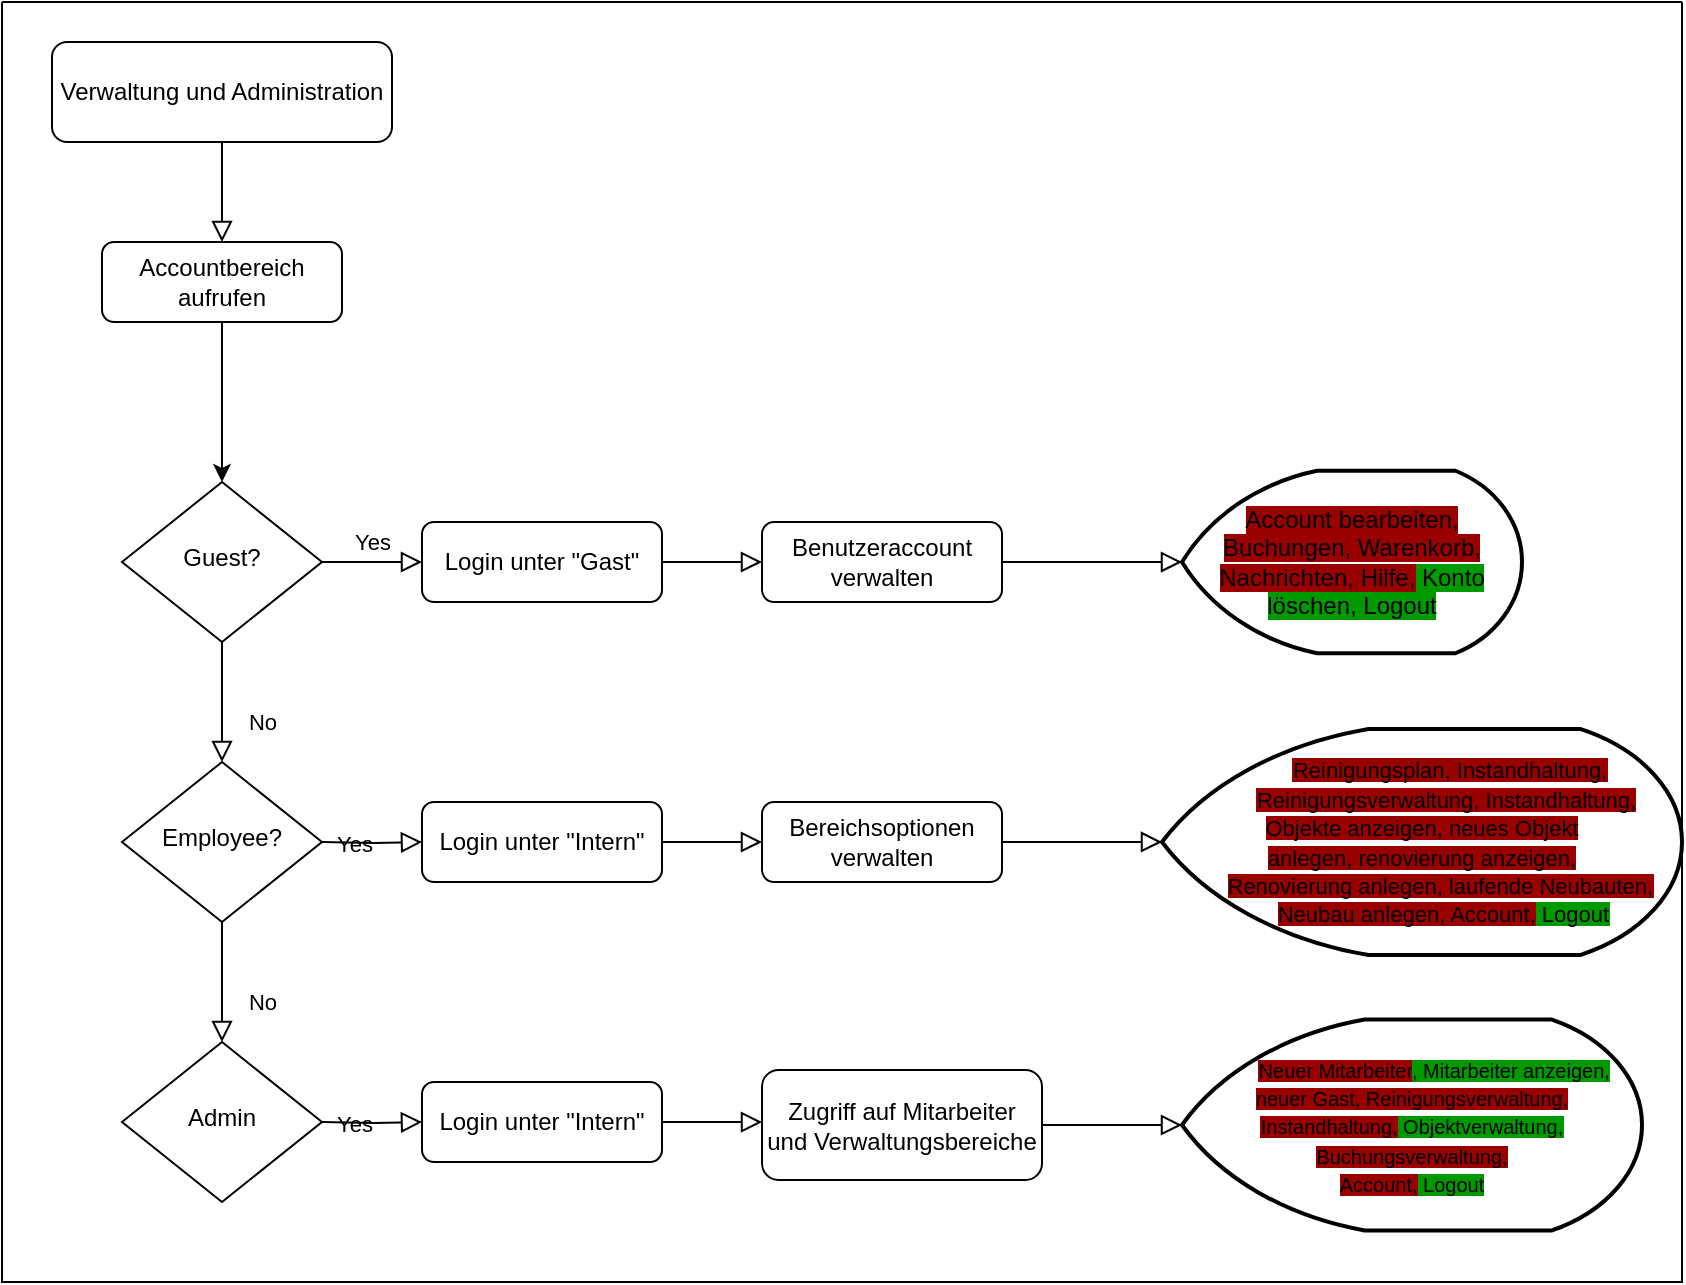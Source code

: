 <mxfile version="17.2.4" type="device"><diagram id="C5RBs43oDa-KdzZeNtuy" name="Page-1"><mxGraphModel dx="1178" dy="700" grid="1" gridSize="10" guides="1" tooltips="1" connect="1" arrows="1" fold="1" page="1" pageScale="1" pageWidth="827" pageHeight="1169" math="0" shadow="0"><root><mxCell id="WIyWlLk6GJQsqaUBKTNV-0"/><mxCell id="WIyWlLk6GJQsqaUBKTNV-1" parent="WIyWlLk6GJQsqaUBKTNV-0"/><mxCell id="WIyWlLk6GJQsqaUBKTNV-2" value="" style="rounded=0;html=1;jettySize=auto;orthogonalLoop=1;fontSize=11;endArrow=block;endFill=0;endSize=8;strokeWidth=1;shadow=0;labelBackgroundColor=none;edgeStyle=orthogonalEdgeStyle;" parent="WIyWlLk6GJQsqaUBKTNV-1" source="WIyWlLk6GJQsqaUBKTNV-3" edge="1"><mxGeometry relative="1" as="geometry"><mxPoint x="220" y="170" as="targetPoint"/></mxGeometry></mxCell><mxCell id="WIyWlLk6GJQsqaUBKTNV-3" value="Verwaltung und Administration" style="rounded=1;whiteSpace=wrap;html=1;fontSize=12;glass=0;strokeWidth=1;shadow=0;" parent="WIyWlLk6GJQsqaUBKTNV-1" vertex="1"><mxGeometry x="135" y="70" width="170" height="50" as="geometry"/></mxCell><mxCell id="OpEFmkoOmMAepD6wEzc3-0" style="edgeStyle=orthogonalEdgeStyle;rounded=0;orthogonalLoop=1;jettySize=auto;html=1;entryX=0.5;entryY=0;entryDx=0;entryDy=0;" parent="WIyWlLk6GJQsqaUBKTNV-1" source="WIyWlLk6GJQsqaUBKTNV-7" target="WIyWlLk6GJQsqaUBKTNV-10" edge="1"><mxGeometry relative="1" as="geometry"/></mxCell><mxCell id="WIyWlLk6GJQsqaUBKTNV-7" value="Accountbereich aufrufen" style="rounded=1;whiteSpace=wrap;html=1;fontSize=12;glass=0;strokeWidth=1;shadow=0;" parent="WIyWlLk6GJQsqaUBKTNV-1" vertex="1"><mxGeometry x="160" y="170" width="120" height="40" as="geometry"/></mxCell><mxCell id="WIyWlLk6GJQsqaUBKTNV-8" value="No" style="rounded=0;html=1;jettySize=auto;orthogonalLoop=1;fontSize=11;endArrow=block;endFill=0;endSize=8;strokeWidth=1;shadow=0;labelBackgroundColor=none;edgeStyle=orthogonalEdgeStyle;" parent="WIyWlLk6GJQsqaUBKTNV-1" source="WIyWlLk6GJQsqaUBKTNV-10" edge="1"><mxGeometry x="0.333" y="20" relative="1" as="geometry"><mxPoint as="offset"/><mxPoint x="220" y="430" as="targetPoint"/></mxGeometry></mxCell><mxCell id="WIyWlLk6GJQsqaUBKTNV-9" value="Yes" style="edgeStyle=orthogonalEdgeStyle;rounded=0;html=1;jettySize=auto;orthogonalLoop=1;fontSize=11;endArrow=block;endFill=0;endSize=8;strokeWidth=1;shadow=0;labelBackgroundColor=none;" parent="WIyWlLk6GJQsqaUBKTNV-1" source="WIyWlLk6GJQsqaUBKTNV-10" target="WIyWlLk6GJQsqaUBKTNV-12" edge="1"><mxGeometry y="10" relative="1" as="geometry"><mxPoint as="offset"/></mxGeometry></mxCell><mxCell id="WIyWlLk6GJQsqaUBKTNV-10" value="Guest?" style="rhombus;whiteSpace=wrap;html=1;shadow=0;fontFamily=Helvetica;fontSize=12;align=center;strokeWidth=1;spacing=6;spacingTop=-4;" parent="WIyWlLk6GJQsqaUBKTNV-1" vertex="1"><mxGeometry x="170" y="290" width="100" height="80" as="geometry"/></mxCell><mxCell id="OpEFmkoOmMAepD6wEzc3-10" style="edgeStyle=orthogonalEdgeStyle;rounded=0;orthogonalLoop=1;jettySize=auto;html=1;endArrow=block;endFill=0;jumpSize=6;endSize=8;" parent="WIyWlLk6GJQsqaUBKTNV-1" source="WIyWlLk6GJQsqaUBKTNV-12" edge="1"><mxGeometry relative="1" as="geometry"><mxPoint x="490" y="330" as="targetPoint"/></mxGeometry></mxCell><mxCell id="WIyWlLk6GJQsqaUBKTNV-12" value="Login unter &quot;Gast&quot;" style="rounded=1;whiteSpace=wrap;html=1;fontSize=12;glass=0;strokeWidth=1;shadow=0;" parent="WIyWlLk6GJQsqaUBKTNV-1" vertex="1"><mxGeometry x="320" y="310" width="120" height="40" as="geometry"/></mxCell><mxCell id="OpEFmkoOmMAepD6wEzc3-1" value="Employee?" style="rhombus;whiteSpace=wrap;html=1;shadow=0;fontFamily=Helvetica;fontSize=12;align=center;strokeWidth=1;spacing=6;spacingTop=-4;" parent="WIyWlLk6GJQsqaUBKTNV-1" vertex="1"><mxGeometry x="170" y="430" width="100" height="80" as="geometry"/></mxCell><mxCell id="OpEFmkoOmMAepD6wEzc3-2" value="Yes" style="edgeStyle=orthogonalEdgeStyle;rounded=0;html=1;jettySize=auto;orthogonalLoop=1;fontSize=11;endArrow=block;endFill=0;endSize=8;strokeWidth=1;shadow=0;labelBackgroundColor=none;" parent="WIyWlLk6GJQsqaUBKTNV-1" target="OpEFmkoOmMAepD6wEzc3-3" edge="1"><mxGeometry y="10" relative="1" as="geometry"><mxPoint as="offset"/><mxPoint x="270" y="470" as="sourcePoint"/></mxGeometry></mxCell><mxCell id="OpEFmkoOmMAepD6wEzc3-15" style="edgeStyle=orthogonalEdgeStyle;rounded=0;jumpSize=6;orthogonalLoop=1;jettySize=auto;html=1;endArrow=block;endFill=0;endSize=8;" parent="WIyWlLk6GJQsqaUBKTNV-1" source="OpEFmkoOmMAepD6wEzc3-3" target="OpEFmkoOmMAepD6wEzc3-14" edge="1"><mxGeometry relative="1" as="geometry"/></mxCell><mxCell id="OpEFmkoOmMAepD6wEzc3-3" value="Login unter &quot;Intern&quot;" style="rounded=1;whiteSpace=wrap;html=1;fontSize=12;glass=0;strokeWidth=1;shadow=0;" parent="WIyWlLk6GJQsqaUBKTNV-1" vertex="1"><mxGeometry x="320" y="450" width="120" height="40" as="geometry"/></mxCell><mxCell id="OpEFmkoOmMAepD6wEzc3-4" value="No" style="rounded=0;html=1;jettySize=auto;orthogonalLoop=1;fontSize=11;endArrow=block;endFill=0;endSize=8;strokeWidth=1;shadow=0;labelBackgroundColor=none;edgeStyle=orthogonalEdgeStyle;" parent="WIyWlLk6GJQsqaUBKTNV-1" edge="1"><mxGeometry x="0.333" y="20" relative="1" as="geometry"><mxPoint as="offset"/><mxPoint x="220" y="510" as="sourcePoint"/><mxPoint x="220" y="570" as="targetPoint"/></mxGeometry></mxCell><mxCell id="OpEFmkoOmMAepD6wEzc3-5" value="Admin" style="rhombus;whiteSpace=wrap;html=1;shadow=0;fontFamily=Helvetica;fontSize=12;align=center;strokeWidth=1;spacing=6;spacingTop=-4;" parent="WIyWlLk6GJQsqaUBKTNV-1" vertex="1"><mxGeometry x="170" y="570" width="100" height="80" as="geometry"/></mxCell><mxCell id="OpEFmkoOmMAepD6wEzc3-8" value="Yes" style="edgeStyle=orthogonalEdgeStyle;rounded=0;html=1;jettySize=auto;orthogonalLoop=1;fontSize=11;endArrow=block;endFill=0;endSize=8;strokeWidth=1;shadow=0;labelBackgroundColor=none;" parent="WIyWlLk6GJQsqaUBKTNV-1" target="OpEFmkoOmMAepD6wEzc3-9" edge="1"><mxGeometry y="10" relative="1" as="geometry"><mxPoint as="offset"/><mxPoint x="270" y="610" as="sourcePoint"/></mxGeometry></mxCell><mxCell id="OpEFmkoOmMAepD6wEzc3-22" style="edgeStyle=orthogonalEdgeStyle;rounded=0;jumpSize=6;orthogonalLoop=1;jettySize=auto;html=1;entryX=0;entryY=0.473;entryDx=0;entryDy=0;entryPerimeter=0;endArrow=block;endFill=0;endSize=8;" parent="WIyWlLk6GJQsqaUBKTNV-1" source="OpEFmkoOmMAepD6wEzc3-9" target="OpEFmkoOmMAepD6wEzc3-19" edge="1"><mxGeometry relative="1" as="geometry"/></mxCell><mxCell id="OpEFmkoOmMAepD6wEzc3-9" value="Login unter &quot;Intern&quot;" style="rounded=1;whiteSpace=wrap;html=1;fontSize=12;glass=0;strokeWidth=1;shadow=0;" parent="WIyWlLk6GJQsqaUBKTNV-1" vertex="1"><mxGeometry x="320" y="590" width="120" height="40" as="geometry"/></mxCell><mxCell id="OpEFmkoOmMAepD6wEzc3-13" style="edgeStyle=orthogonalEdgeStyle;rounded=0;jumpSize=6;orthogonalLoop=1;jettySize=auto;html=1;entryX=0;entryY=0.5;entryDx=0;entryDy=0;entryPerimeter=0;endArrow=block;endFill=0;endSize=8;" parent="WIyWlLk6GJQsqaUBKTNV-1" source="OpEFmkoOmMAepD6wEzc3-11" target="OpEFmkoOmMAepD6wEzc3-12" edge="1"><mxGeometry relative="1" as="geometry"/></mxCell><mxCell id="OpEFmkoOmMAepD6wEzc3-11" value="Benutzeraccount verwalten" style="rounded=1;whiteSpace=wrap;html=1;fontSize=12;glass=0;strokeWidth=1;shadow=0;" parent="WIyWlLk6GJQsqaUBKTNV-1" vertex="1"><mxGeometry x="490" y="310" width="120" height="40" as="geometry"/></mxCell><mxCell id="OpEFmkoOmMAepD6wEzc3-17" style="edgeStyle=orthogonalEdgeStyle;rounded=0;jumpSize=6;orthogonalLoop=1;jettySize=auto;html=1;entryX=0;entryY=0.5;entryDx=0;entryDy=0;entryPerimeter=0;endArrow=block;endFill=0;endSize=8;" parent="WIyWlLk6GJQsqaUBKTNV-1" source="OpEFmkoOmMAepD6wEzc3-14" target="OpEFmkoOmMAepD6wEzc3-16" edge="1"><mxGeometry relative="1" as="geometry"/></mxCell><mxCell id="OpEFmkoOmMAepD6wEzc3-14" value="Bereichsoptionen&lt;br&gt;verwalten" style="rounded=1;whiteSpace=wrap;html=1;fontSize=12;glass=0;strokeWidth=1;shadow=0;" parent="WIyWlLk6GJQsqaUBKTNV-1" vertex="1"><mxGeometry x="490" y="450" width="120" height="40" as="geometry"/></mxCell><mxCell id="OpEFmkoOmMAepD6wEzc3-26" style="edgeStyle=orthogonalEdgeStyle;rounded=0;jumpSize=6;orthogonalLoop=1;jettySize=auto;html=1;entryX=0;entryY=0.5;entryDx=0;entryDy=0;entryPerimeter=0;endArrow=block;endFill=0;endSize=8;" parent="WIyWlLk6GJQsqaUBKTNV-1" source="OpEFmkoOmMAepD6wEzc3-19" target="OpEFmkoOmMAepD6wEzc3-23" edge="1"><mxGeometry relative="1" as="geometry"/></mxCell><mxCell id="OpEFmkoOmMAepD6wEzc3-19" value="Zugriff auf Mitarbeiter und&amp;nbsp;Verwaltungsbereiche" style="rounded=1;whiteSpace=wrap;html=1;fontSize=12;glass=0;strokeWidth=1;shadow=0;" parent="WIyWlLk6GJQsqaUBKTNV-1" vertex="1"><mxGeometry x="490" y="584" width="140" height="55" as="geometry"/></mxCell><mxCell id="OpEFmkoOmMAepD6wEzc3-29" value="" style="swimlane;startSize=0;fontSize=10;" parent="WIyWlLk6GJQsqaUBKTNV-1" vertex="1"><mxGeometry x="110" y="50" width="840" height="640" as="geometry"/></mxCell><mxCell id="OpEFmkoOmMAepD6wEzc3-12" value="&lt;span style=&quot;background-color: rgb(153 , 0 , 0)&quot;&gt;Account bearbeiten, Buchungen, Warenkorb, Nachrichten, Hilfe,&lt;/span&gt;&lt;span style=&quot;background-color: rgb(0 , 153 , 0)&quot;&gt; Konto löschen, Logout&lt;/span&gt;" style="strokeWidth=2;html=1;shape=mxgraph.flowchart.display;whiteSpace=wrap;" parent="OpEFmkoOmMAepD6wEzc3-29" vertex="1"><mxGeometry x="590" y="234.38" width="170" height="91.25" as="geometry"/></mxCell><mxCell id="OpEFmkoOmMAepD6wEzc3-23" value="&lt;font style=&quot;font-size: 10px&quot;&gt;&lt;span style=&quot;white-space: pre&quot;&gt;&#9;&lt;/span&gt;&lt;span style=&quot;background-color: rgb(153 , 0 , 0)&quot;&gt;Neuer Mitarbeiter&lt;/span&gt;&lt;span style=&quot;background-color: rgb(0 , 153 , 0)&quot;&gt;, Mitarbeiter anzeigen, &lt;/span&gt;&lt;br&gt;&lt;span style=&quot;background-color: rgb(153 , 0 , 0)&quot;&gt;neuer Gast, Reinigungsverwaltung, &lt;br&gt;Instandhaltung,&lt;/span&gt;&lt;span style=&quot;background-color: rgb(0 , 153 , 0)&quot;&gt; Objektverwaltung,&lt;/span&gt; &lt;span style=&quot;background-color: rgb(153 , 0 , 0)&quot;&gt;Buchungsverwaltung, &lt;br&gt;Account,&lt;/span&gt;&lt;span style=&quot;background-color: rgb(0 , 153 , 0)&quot;&gt; Logout&lt;/span&gt;&lt;/font&gt;" style="strokeWidth=2;html=1;shape=mxgraph.flowchart.display;whiteSpace=wrap;" parent="OpEFmkoOmMAepD6wEzc3-29" vertex="1"><mxGeometry x="590" y="508.78" width="230" height="105.44" as="geometry"/></mxCell><mxCell id="OpEFmkoOmMAepD6wEzc3-16" value="&amp;nbsp; &amp;nbsp; &amp;nbsp; &amp;nbsp; &amp;nbsp; &amp;nbsp; &amp;nbsp;&lt;font style=&quot;font-size: 11px&quot;&gt;&lt;span style=&quot;background-color: rgb(153 , 0 , 0)&quot;&gt;Reinigungsplan, Instandhaltung,&lt;/span&gt;&amp;nbsp; &amp;nbsp; &amp;nbsp; &lt;span style=&quot;white-space: pre&quot;&gt;&#9;&lt;/span&gt;&lt;span style=&quot;background-color: rgb(153 , 0 , 0)&quot;&gt;Reinigungsverwaltung, Instandhaltung, &lt;br&gt;Objekte anzeigen, neues Objekt &lt;br&gt;anlegen, renovierung anzeigen, &lt;/span&gt;&lt;br&gt;&amp;nbsp; &amp;nbsp; &amp;nbsp; &lt;span style=&quot;background-color: rgb(153 , 0 , 0)&quot;&gt;Renovierung anlegen, laufende Neubauten,&lt;/span&gt;&lt;br&gt;&amp;nbsp; &amp;nbsp; &amp;nbsp; &amp;nbsp;&lt;span style=&quot;background-color: rgb(153 , 0 , 0)&quot;&gt;Neubau anlegen, Account,&lt;/span&gt;&lt;span style=&quot;background-color: rgb(0 , 153 , 0)&quot;&gt; Logout&lt;/span&gt;&lt;/font&gt;" style="strokeWidth=2;html=1;shape=mxgraph.flowchart.display;whiteSpace=wrap;align=center;" parent="OpEFmkoOmMAepD6wEzc3-29" vertex="1"><mxGeometry x="580" y="363.47" width="260" height="113.05" as="geometry"/></mxCell></root></mxGraphModel></diagram></mxfile>